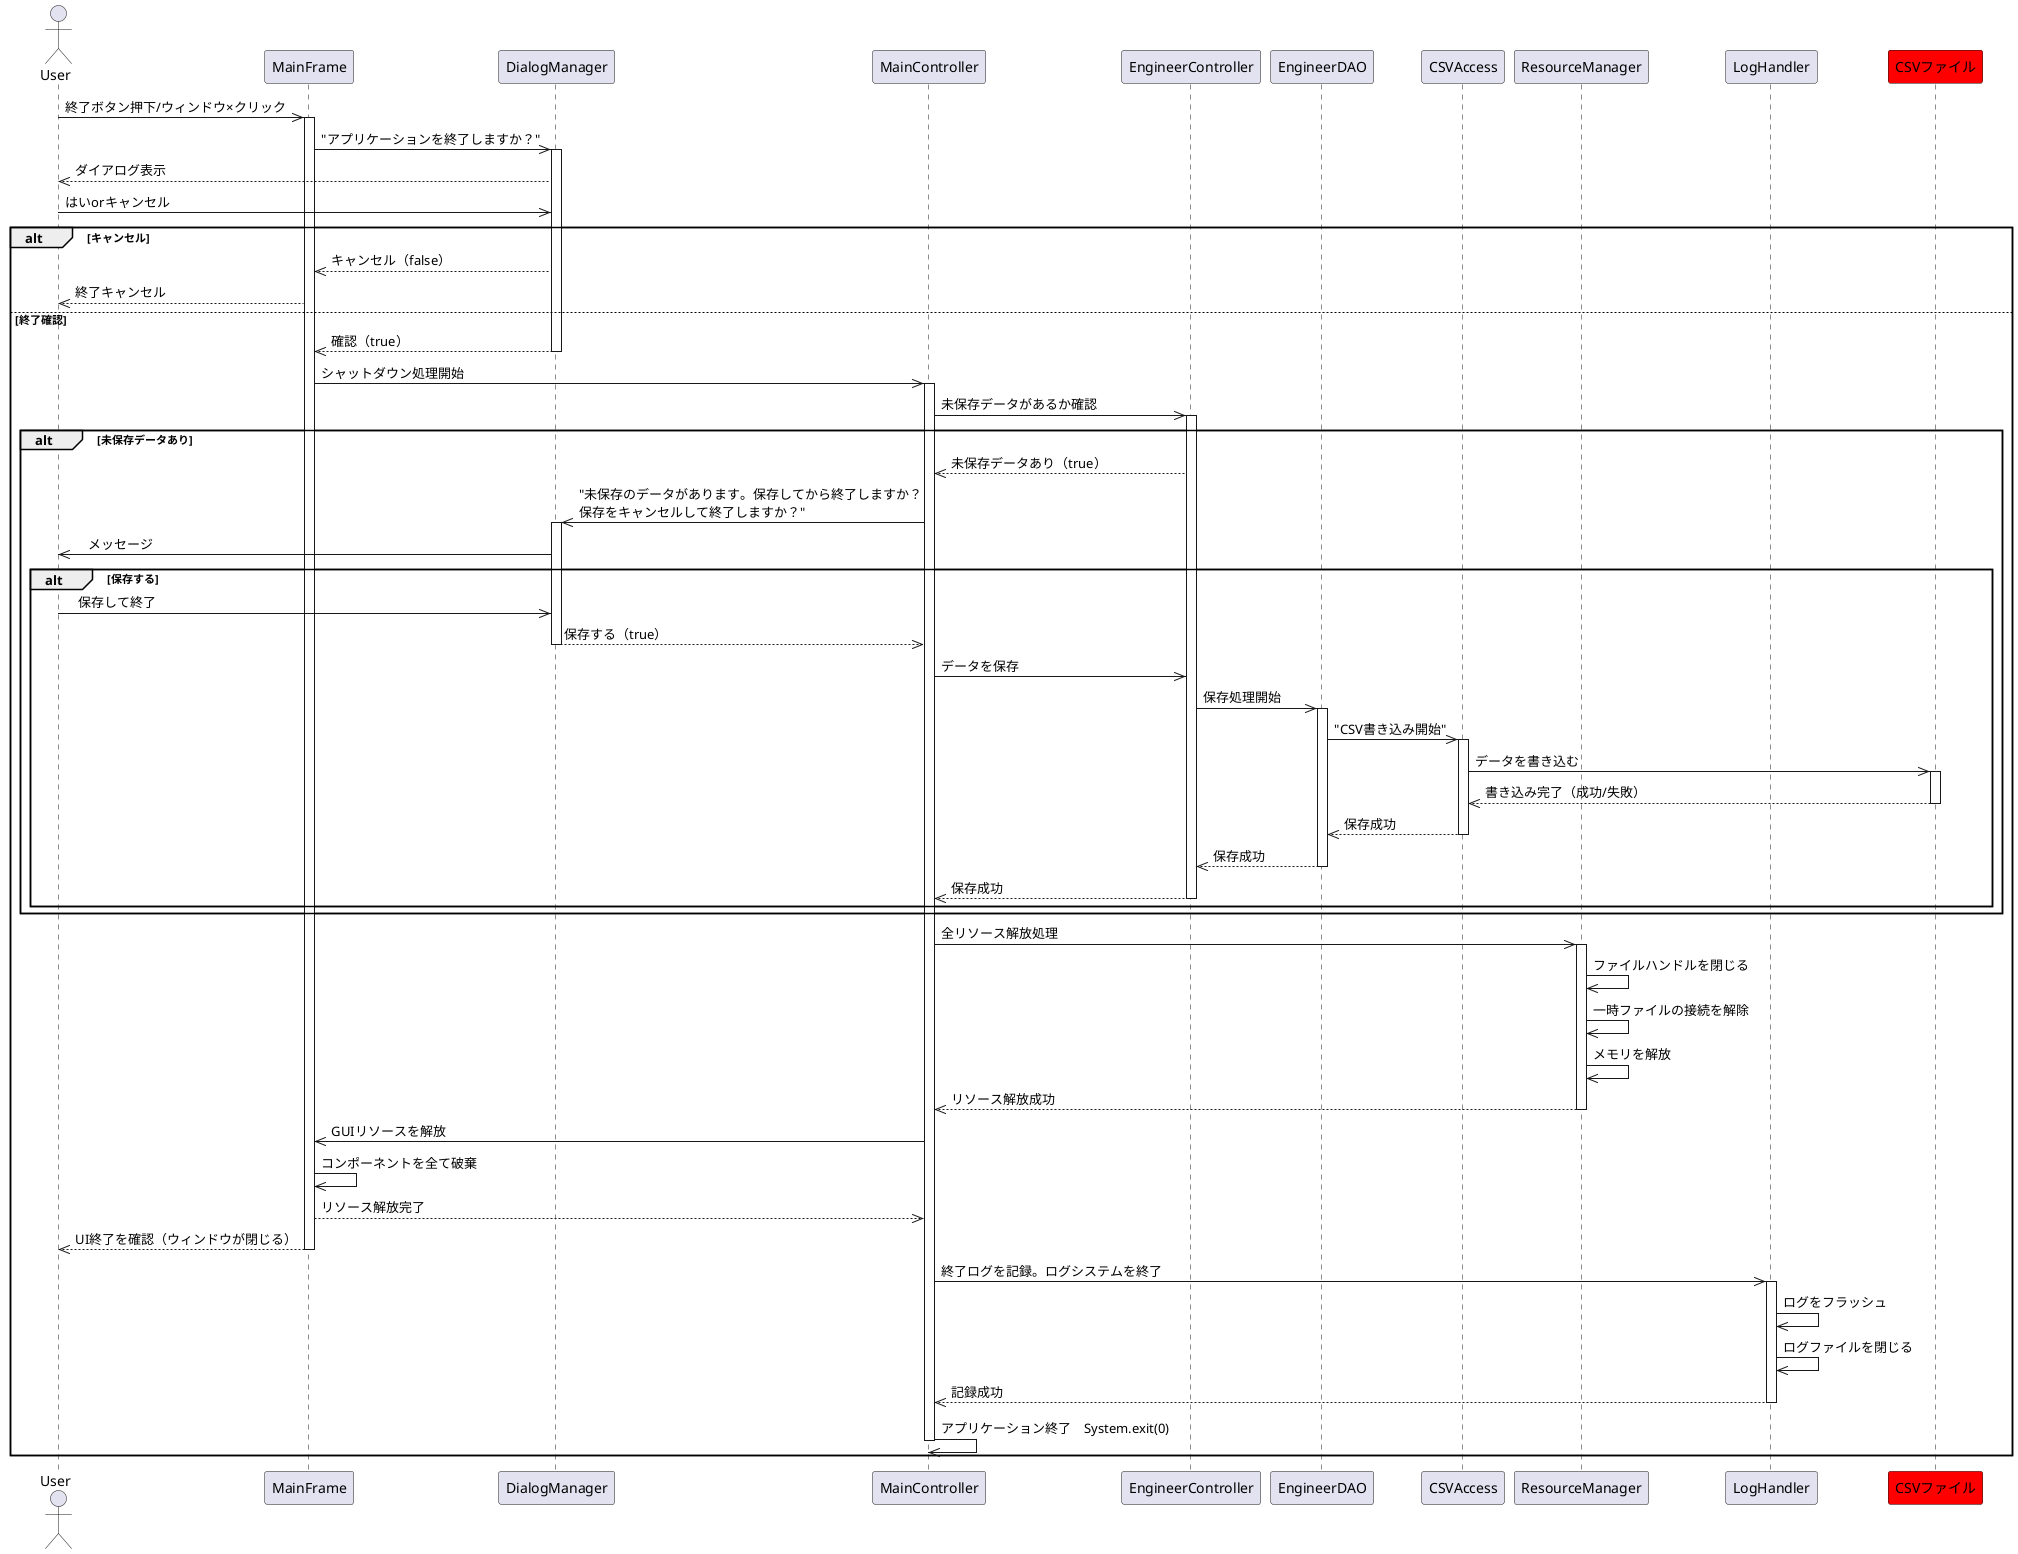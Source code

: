 ' 通常終了時
@startuml sequenceDiagram
    actor User
    participant MainFrame
    participant DialogManager
    participant MainController
    participant EngineerController
    participant EngineerDAO
    participant CSVAccess
    participant ResourceManager
    participant LogHandler
    participant CSVファイル #Red

    ' 終了イベントの開始
    User->>MainFrame: 終了ボタン押下/ウィンドウ×クリック
    activate MainFrame

    ' 終了確認
    MainFrame->>DialogManager: "アプリケーションを終了しますか？"
    
    activate DialogManager
    DialogManager -->> User: ダイアログ表示
    User ->> DialogManager:はいorキャンセル

    alt キャンセル
        DialogManager-->>MainFrame: キャンセル（false）
        MainFrame-->>User: 終了キャンセル
    else 終了確認
        DialogManager-->>MainFrame: 確認（true）
        deactivate DialogManager

        MainFrame->>MainController: シャットダウン処理開始
        activate MainController

        ' 未保存データの確認
        MainController->>EngineerController: 未保存データがあるか確認
        activate EngineerController

        alt 未保存データあり
            EngineerController-->>MainController: 未保存データあり（true）
            MainController->>DialogManager: "未保存のデータがあります。保存してから終了しますか？\n保存をキャンセルして終了しますか？"
            activate DialogManager
            DialogManager ->> User :　メッセージ
            alt 保存する
                User ->> DialogManager :　保存して終了
                DialogManager-->>MainController: 保存する（true）
                deactivate DialogManager
                MainController->>EngineerController: データを保存

                EngineerController->>EngineerDAO: 保存処理開始
                activate EngineerDAO

                EngineerDAO->>CSVAccess: "CSV書き込み開始"
                
                activate CSVAccess
                CSVAccess->>CSVファイル: データを書き込む
                activate CSVファイル
                CSVファイル-->>CSVAccess: 書き込み完了（成功/失敗）
                deactivate CSVファイル

            
                    CSVAccess-->>EngineerDAO: 保存成功
                    deactivate CSVAccess
                    EngineerDAO-->>EngineerController: 保存成功
                    deactivate EngineerDAO
                    EngineerController-->> MainController: 保存成功
                    deactivate EngineerController
                

            end
        end
        deactivate EngineerController

        ' リソースの解放
        MainController->>ResourceManager: 全リソース解放処理
        activate ResourceManager

        ' ファイルハンドルの解放
        ResourceManager->>ResourceManager: ファイルハンドルを閉じる

        ' 一時ファイルの削除
        ResourceManager->>ResourceManager: 一時ファイルの接続を解除

        ' メモリの解放
        ResourceManager->>ResourceManager: メモリを解放
        ResourceManager-->>MainController: リソース解放成功
        deactivate ResourceManager


        ' GUIリソースの解放
        MainController->>MainFrame: GUIリソースを解放
        MainFrame->>MainFrame: コンポーネントを全て破棄
        MainFrame-->>MainController: リソース解放完了
        MainFrame-->>User: UI終了を確認（ウィンドウが閉じる）
        deactivate MainFrame

        ' ログハンドラのクローズ
        MainController->>LogHandler: 終了ログを記録。ログシステムを終了
        activate LogHandler
        LogHandler->>LogHandler: ログをフラッシュ
        LogHandler->>LogHandler: ログファイルを閉じる
        LogHandler-->>MainController: 記録成功
        deactivate LogHandler

        ' アプリケーション終了
        MainController->>MainController: アプリケーション終了　System.exit(0)
        deactivate MainController
    end
@enduml
